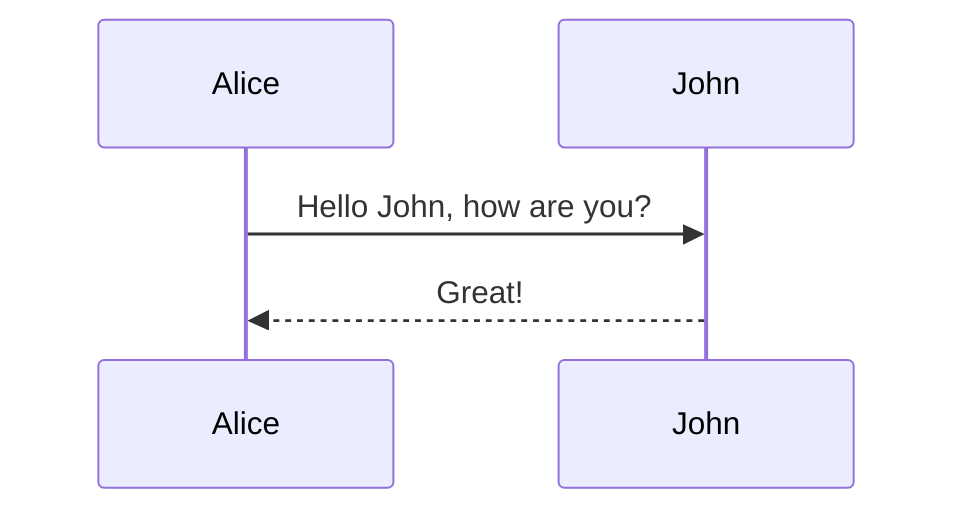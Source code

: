 sequenceDiagram
    participant Alice
    participant John
    Alice->>John: Hello John, how are you?
    John-->>Alice: Great!